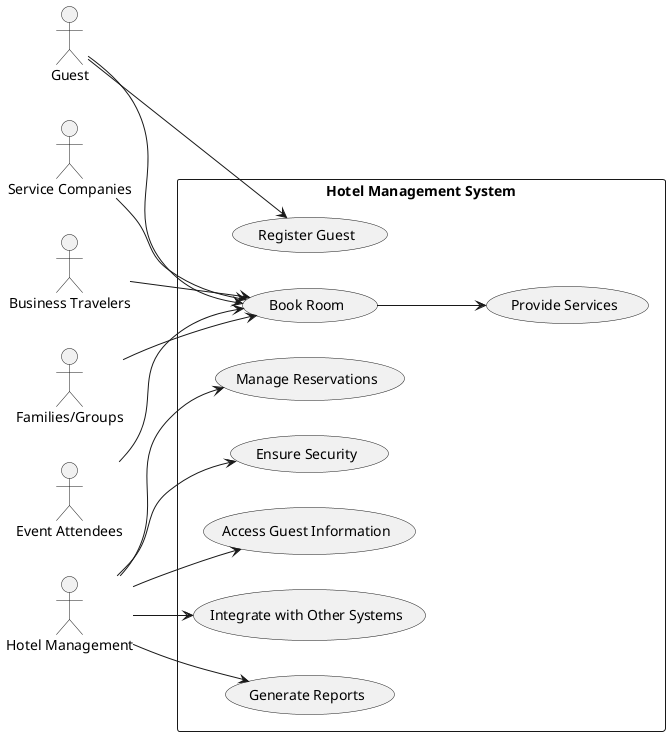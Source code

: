 @startuml

left to right direction
skinparam packageStyle rectangle

actor "Guest" as guest
actor "Service Companies" as serviceCompanies
actor "Business Travelers" as businessTravelers
actor "Families/Groups" as familiesGroups
actor "Event Attendees" as eventAttendees
actor "Hotel Management" as hotelManagement

rectangle "Hotel Management System" {
  usecase "Register Guest" as registerGuest
  usecase "Book Room" as bookRoom
  usecase "Provide Services" as provideServices
  usecase "Manage Reservations" as manageReservations
  usecase "Ensure Security" as ensureSecurity
  usecase "Access Guest Information" as accessGuestInformation
  usecase "Integrate with Other Systems" as integrateWithOtherSystems
  usecase "Generate Reports" as generateReports

  guest --> registerGuest
  guest --> bookRoom
  serviceCompanies --> bookRoom
  businessTravelers --> bookRoom
  familiesGroups --> bookRoom
  eventAttendees --> bookRoom

  hotelManagement --> manageReservations
  hotelManagement --> ensureSecurity
  hotelManagement --> accessGuestInformation
  hotelManagement --> integrateWithOtherSystems
  hotelManagement --> generateReports

  bookRoom --> provideServices
}

@enduml
